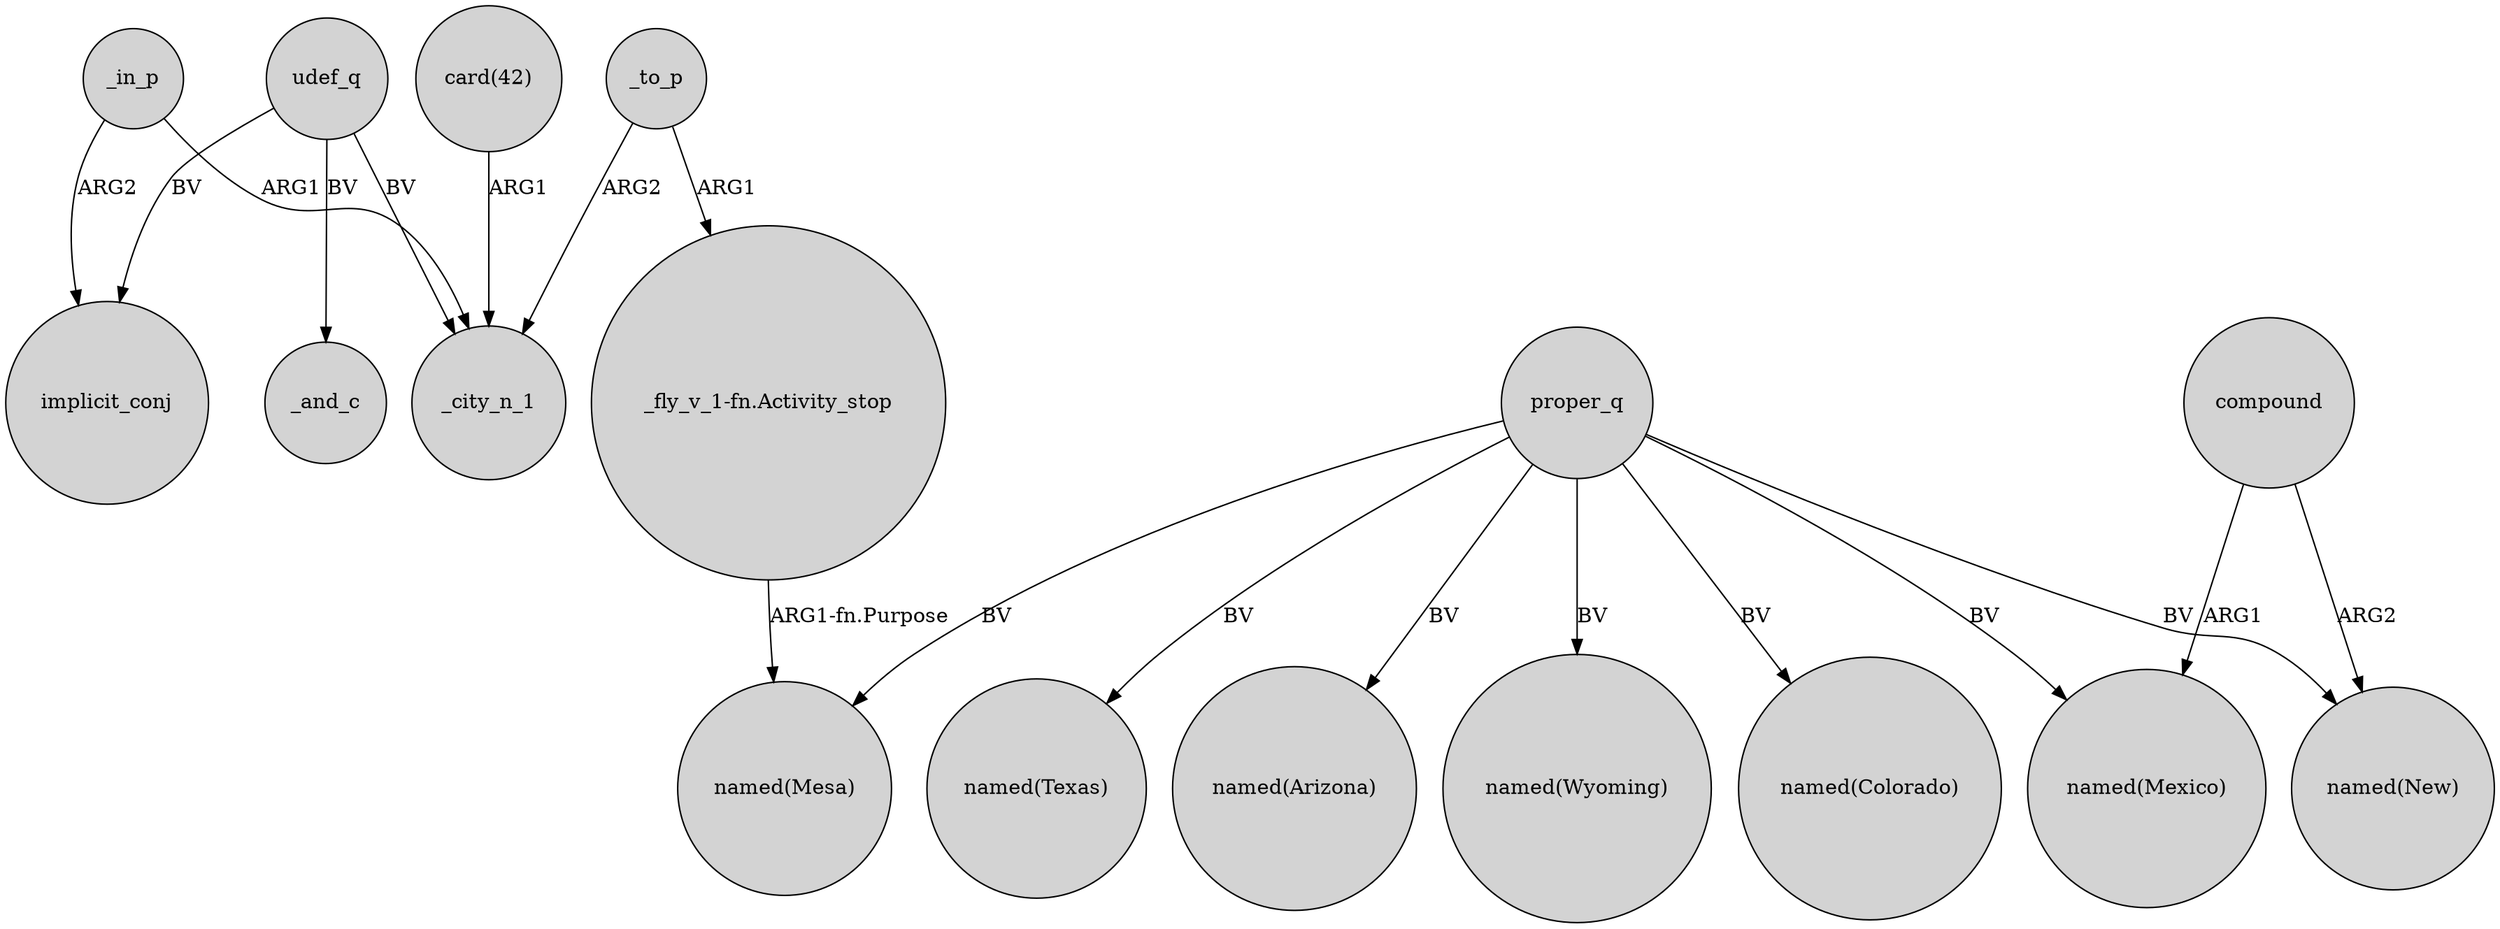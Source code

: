 digraph {
	node [shape=circle style=filled]
	_in_p -> _city_n_1 [label=ARG1]
	proper_q -> "named(Texas)" [label=BV]
	proper_q -> "named(Colorado)" [label=BV]
	proper_q -> "named(Mexico)" [label=BV]
	proper_q -> "named(Arizona)" [label=BV]
	udef_q -> _and_c [label=BV]
	"_fly_v_1-fn.Activity_stop" -> "named(Mesa)" [label="ARG1-fn.Purpose"]
	proper_q -> "named(Mesa)" [label=BV]
	compound -> "named(Mexico)" [label=ARG1]
	"card(42)" -> _city_n_1 [label=ARG1]
	_to_p -> "_fly_v_1-fn.Activity_stop" [label=ARG1]
	compound -> "named(New)" [label=ARG2]
	proper_q -> "named(Wyoming)" [label=BV]
	udef_q -> implicit_conj [label=BV]
	udef_q -> _city_n_1 [label=BV]
	_to_p -> _city_n_1 [label=ARG2]
	proper_q -> "named(New)" [label=BV]
	_in_p -> implicit_conj [label=ARG2]
}
